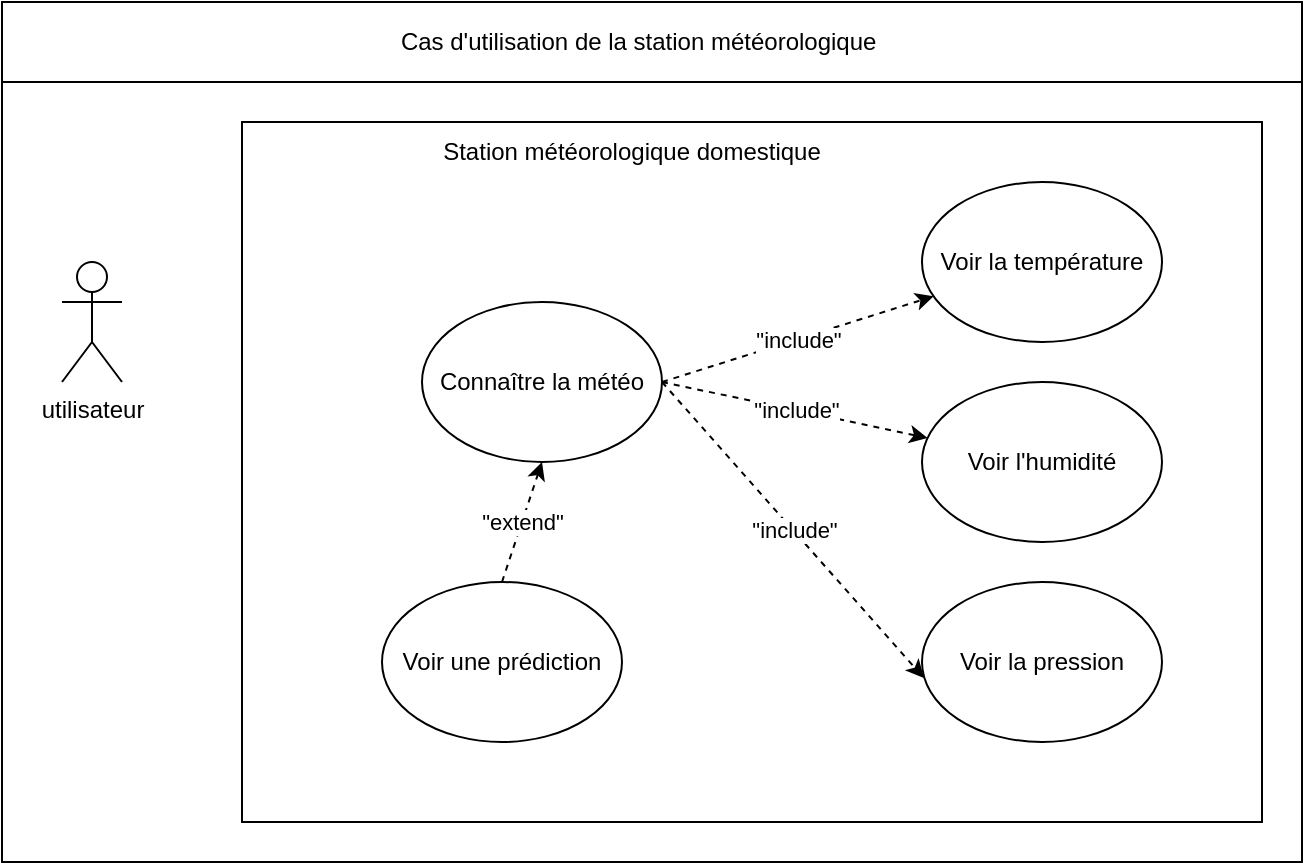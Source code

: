 <mxfile version="16.6.5" type="github">
  <diagram id="VCPiUlUgkRnU6FgvmjeM" name="Page-1">
    <mxGraphModel dx="1182" dy="764" grid="1" gridSize="10" guides="1" tooltips="1" connect="1" arrows="1" fold="1" page="1" pageScale="1" pageWidth="827" pageHeight="1169" math="0" shadow="0">
      <root>
        <mxCell id="0" />
        <mxCell id="1" parent="0" />
        <mxCell id="EntMQD-L92ceGihrGhIw-2" value="" style="rounded=0;whiteSpace=wrap;html=1;" vertex="1" parent="1">
          <mxGeometry x="140" y="130" width="650" height="430" as="geometry" />
        </mxCell>
        <mxCell id="EntMQD-L92ceGihrGhIw-1" value="utilisateur" style="shape=umlActor;verticalLabelPosition=bottom;verticalAlign=top;html=1;outlineConnect=0;" vertex="1" parent="1">
          <mxGeometry x="170" y="260" width="30" height="60" as="geometry" />
        </mxCell>
        <mxCell id="EntMQD-L92ceGihrGhIw-4" value="" style="rounded=0;whiteSpace=wrap;html=1;" vertex="1" parent="1">
          <mxGeometry x="260" y="190" width="510" height="350" as="geometry" />
        </mxCell>
        <mxCell id="EntMQD-L92ceGihrGhIw-5" value="Station météorologique domestique" style="text;html=1;strokeColor=none;fillColor=none;align=center;verticalAlign=middle;whiteSpace=wrap;rounded=0;" vertex="1" parent="1">
          <mxGeometry x="330" y="190" width="250" height="30" as="geometry" />
        </mxCell>
        <mxCell id="EntMQD-L92ceGihrGhIw-6" value="" style="rounded=0;whiteSpace=wrap;html=1;" vertex="1" parent="1">
          <mxGeometry x="140" y="130" width="650" height="40" as="geometry" />
        </mxCell>
        <mxCell id="EntMQD-L92ceGihrGhIw-8" value="Cas d&#39;utilisation de la station météorologique&amp;nbsp;" style="text;html=1;strokeColor=none;fillColor=none;align=center;verticalAlign=middle;whiteSpace=wrap;rounded=0;" vertex="1" parent="1">
          <mxGeometry x="140" y="135" width="640" height="30" as="geometry" />
        </mxCell>
        <mxCell id="EntMQD-L92ceGihrGhIw-15" value="&quot;include&quot;" style="rounded=0;orthogonalLoop=1;jettySize=auto;html=1;exitX=1;exitY=0.5;exitDx=0;exitDy=0;dashed=1;" edge="1" parent="1" source="EntMQD-L92ceGihrGhIw-9" target="EntMQD-L92ceGihrGhIw-10">
          <mxGeometry relative="1" as="geometry" />
        </mxCell>
        <mxCell id="EntMQD-L92ceGihrGhIw-16" value="&quot;include&quot;" style="rounded=0;orthogonalLoop=1;jettySize=auto;html=1;exitX=1;exitY=0.5;exitDx=0;exitDy=0;dashed=1;" edge="1" parent="1" source="EntMQD-L92ceGihrGhIw-9" target="EntMQD-L92ceGihrGhIw-12">
          <mxGeometry relative="1" as="geometry" />
        </mxCell>
        <mxCell id="EntMQD-L92ceGihrGhIw-18" value="&quot;include&quot;" style="rounded=0;orthogonalLoop=1;jettySize=auto;html=1;exitX=1;exitY=0.5;exitDx=0;exitDy=0;entryX=0.008;entryY=0.6;entryDx=0;entryDy=0;entryPerimeter=0;dashed=1;" edge="1" parent="1" source="EntMQD-L92ceGihrGhIw-9" target="EntMQD-L92ceGihrGhIw-13">
          <mxGeometry relative="1" as="geometry" />
        </mxCell>
        <mxCell id="EntMQD-L92ceGihrGhIw-9" value="Connaître la météo" style="ellipse;whiteSpace=wrap;html=1;" vertex="1" parent="1">
          <mxGeometry x="350" y="280" width="120" height="80" as="geometry" />
        </mxCell>
        <mxCell id="EntMQD-L92ceGihrGhIw-10" value="Voir la température" style="ellipse;whiteSpace=wrap;html=1;" vertex="1" parent="1">
          <mxGeometry x="600" y="220" width="120" height="80" as="geometry" />
        </mxCell>
        <mxCell id="EntMQD-L92ceGihrGhIw-12" value="Voir l&#39;humidité" style="ellipse;whiteSpace=wrap;html=1;" vertex="1" parent="1">
          <mxGeometry x="600" y="320" width="120" height="80" as="geometry" />
        </mxCell>
        <mxCell id="EntMQD-L92ceGihrGhIw-13" value="Voir la pression" style="ellipse;whiteSpace=wrap;html=1;" vertex="1" parent="1">
          <mxGeometry x="600" y="420" width="120" height="80" as="geometry" />
        </mxCell>
        <mxCell id="EntMQD-L92ceGihrGhIw-19" value="&quot;extend&quot;" style="rounded=0;orthogonalLoop=1;jettySize=auto;html=1;exitX=0.5;exitY=0;exitDx=0;exitDy=0;entryX=0.5;entryY=1;entryDx=0;entryDy=0;dashed=1;" edge="1" parent="1" source="EntMQD-L92ceGihrGhIw-14" target="EntMQD-L92ceGihrGhIw-9">
          <mxGeometry relative="1" as="geometry" />
        </mxCell>
        <mxCell id="EntMQD-L92ceGihrGhIw-14" value="Voir une prédiction" style="ellipse;whiteSpace=wrap;html=1;" vertex="1" parent="1">
          <mxGeometry x="330" y="420" width="120" height="80" as="geometry" />
        </mxCell>
      </root>
    </mxGraphModel>
  </diagram>
</mxfile>

